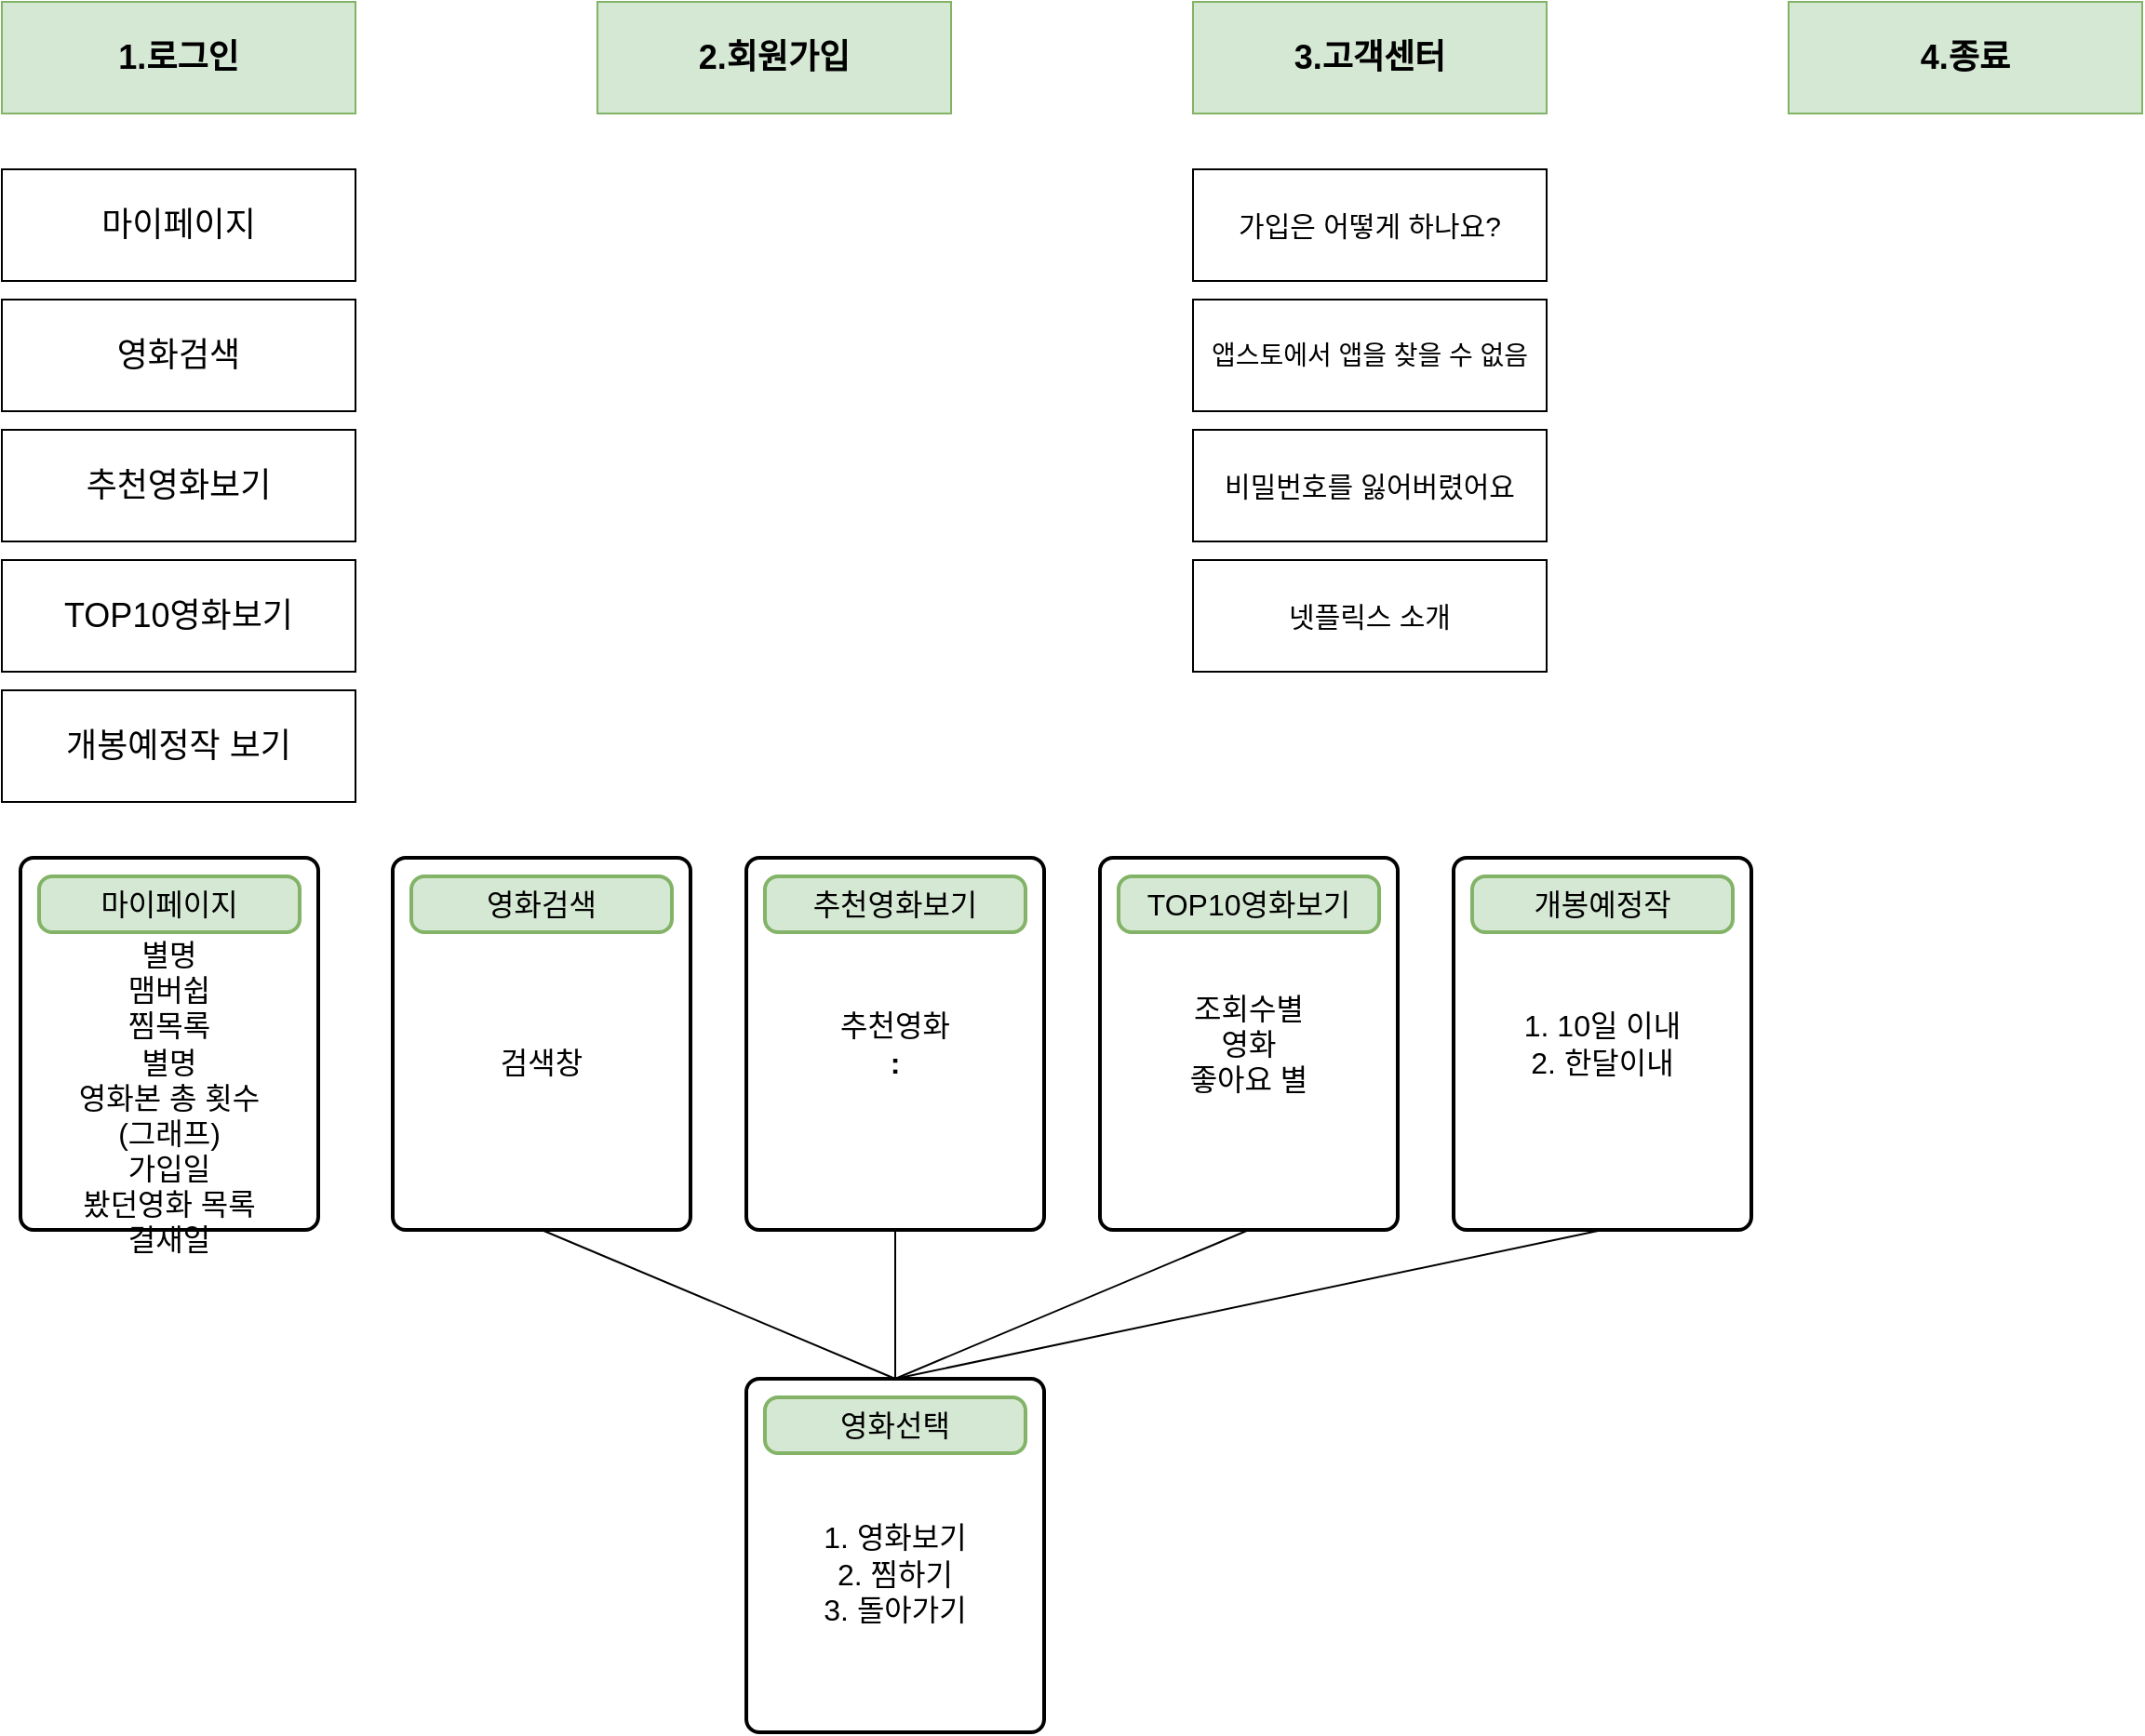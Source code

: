 <mxfile version="14.1.1" type="device"><diagram id="wsrXgRz7MckJYjcSXum9" name="Page-1"><mxGraphModel dx="2500" dy="1008" grid="1" gridSize="10" guides="1" tooltips="1" connect="1" arrows="1" fold="1" page="1" pageScale="1" pageWidth="827" pageHeight="1169" math="0" shadow="0"><root><mxCell id="0"/><mxCell id="1" parent="0"/><mxCell id="WrGwWcSzzz84UgAYUZg1-23" value="&lt;span style=&quot;text-align: left&quot;&gt;&lt;br&gt;&lt;br&gt;아이디&lt;/span&gt;&lt;br style=&quot;padding: 0px ; margin: 0px ; text-align: left&quot;&gt;&lt;span style=&quot;text-align: left&quot;&gt;별명&lt;br&gt;&lt;/span&gt;맴버쉽&lt;br style=&quot;padding: 0px ; margin: 0px ; text-align: left&quot;&gt;&lt;span style=&quot;text-align: left&quot;&gt;찜목록&lt;/span&gt;&lt;br style=&quot;padding: 0px ; margin: 0px ; text-align: left&quot;&gt;&lt;span style=&quot;text-align: left&quot;&gt;별명&lt;/span&gt;&lt;br style=&quot;padding: 0px ; margin: 0px ; text-align: left&quot;&gt;&lt;span style=&quot;text-align: left&quot;&gt;영화본 총 횟수&lt;br&gt;&lt;/span&gt;(그래프)&lt;br style=&quot;padding: 0px ; margin: 0px ; text-align: left&quot;&gt;&lt;span style=&quot;text-align: left&quot;&gt;가입일&lt;br&gt;봤던영화 목록&lt;br&gt;결재일&lt;br&gt;&lt;/span&gt;" style="rounded=1;whiteSpace=wrap;html=1;absoluteArcSize=1;arcSize=14;strokeWidth=2;fontSize=16;" vertex="1" parent="1"><mxGeometry x="-670" y="640" width="160" height="200" as="geometry"/></mxCell><mxCell id="WrGwWcSzzz84UgAYUZg1-2" value="1.로그인" style="rounded=0;whiteSpace=wrap;html=1;fontStyle=1;fontSize=18;fillColor=#d5e8d4;strokeColor=#82b366;" vertex="1" parent="1"><mxGeometry x="-680" y="180" width="190" height="60" as="geometry"/></mxCell><mxCell id="WrGwWcSzzz84UgAYUZg1-4" value="2.회원가입" style="rounded=0;whiteSpace=wrap;html=1;fontStyle=1;fontSize=18;fillColor=#d5e8d4;strokeColor=#82b366;" vertex="1" parent="1"><mxGeometry x="-360" y="180" width="190" height="60" as="geometry"/></mxCell><mxCell id="WrGwWcSzzz84UgAYUZg1-5" value="3.고객센터" style="rounded=0;whiteSpace=wrap;html=1;fontStyle=1;fontSize=18;fillColor=#d5e8d4;strokeColor=#82b366;" vertex="1" parent="1"><mxGeometry x="-40" y="180" width="190" height="60" as="geometry"/></mxCell><mxCell id="WrGwWcSzzz84UgAYUZg1-6" value="4.종료" style="rounded=0;whiteSpace=wrap;html=1;fontStyle=1;fontSize=18;fillColor=#d5e8d4;strokeColor=#82b366;" vertex="1" parent="1"><mxGeometry x="280" y="180" width="190" height="60" as="geometry"/></mxCell><mxCell id="WrGwWcSzzz84UgAYUZg1-9" value="마이페이지" style="rounded=0;whiteSpace=wrap;html=1;fontSize=18;" vertex="1" parent="1"><mxGeometry x="-680" y="270" width="190" height="60" as="geometry"/></mxCell><mxCell id="WrGwWcSzzz84UgAYUZg1-10" value="영화검색" style="rounded=0;whiteSpace=wrap;html=1;fontSize=18;" vertex="1" parent="1"><mxGeometry x="-680" y="340" width="190" height="60" as="geometry"/></mxCell><mxCell id="WrGwWcSzzz84UgAYUZg1-11" value="추천영화보기" style="rounded=0;whiteSpace=wrap;html=1;fontSize=18;" vertex="1" parent="1"><mxGeometry x="-680" y="410" width="190" height="60" as="geometry"/></mxCell><mxCell id="WrGwWcSzzz84UgAYUZg1-12" value="TOP10영화보기" style="rounded=0;whiteSpace=wrap;html=1;fontSize=18;" vertex="1" parent="1"><mxGeometry x="-680" y="480" width="190" height="60" as="geometry"/></mxCell><mxCell id="WrGwWcSzzz84UgAYUZg1-13" value="개봉예정작 보기" style="rounded=0;whiteSpace=wrap;html=1;fontSize=18;" vertex="1" parent="1"><mxGeometry x="-680" y="550" width="190" height="60" as="geometry"/></mxCell><mxCell id="WrGwWcSzzz84UgAYUZg1-14" value="가입은 어떻게 하나요?" style="rounded=0;whiteSpace=wrap;html=1;fontSize=15;" vertex="1" parent="1"><mxGeometry x="-40" y="270" width="190" height="60" as="geometry"/></mxCell><mxCell id="WrGwWcSzzz84UgAYUZg1-15" value="앱스토에서 앱을 찾을 수 없음" style="rounded=0;whiteSpace=wrap;html=1;fontSize=14;" vertex="1" parent="1"><mxGeometry x="-40" y="340" width="190" height="60" as="geometry"/></mxCell><mxCell id="WrGwWcSzzz84UgAYUZg1-16" value="비밀번호를 잃어버렸어요" style="rounded=0;whiteSpace=wrap;html=1;fontSize=15;" vertex="1" parent="1"><mxGeometry x="-40" y="410" width="190" height="60" as="geometry"/></mxCell><mxCell id="WrGwWcSzzz84UgAYUZg1-17" value="넷플릭스 소개" style="rounded=0;whiteSpace=wrap;html=1;fontSize=15;" vertex="1" parent="1"><mxGeometry x="-40" y="480" width="190" height="60" as="geometry"/></mxCell><mxCell id="WrGwWcSzzz84UgAYUZg1-22" value="마이페이지" style="rounded=1;whiteSpace=wrap;html=1;absoluteArcSize=1;arcSize=14;strokeWidth=2;fontSize=16;fillColor=#d5e8d4;strokeColor=#82b366;" vertex="1" parent="1"><mxGeometry x="-660" y="650" width="140" height="30" as="geometry"/></mxCell><mxCell id="WrGwWcSzzz84UgAYUZg1-24" value="&lt;span style=&quot;text-align: left&quot;&gt;&lt;br&gt;검색창&lt;br&gt;&lt;/span&gt;" style="rounded=1;whiteSpace=wrap;html=1;absoluteArcSize=1;arcSize=14;strokeWidth=2;fontSize=16;" vertex="1" parent="1"><mxGeometry x="-470" y="640" width="160" height="200" as="geometry"/></mxCell><mxCell id="WrGwWcSzzz84UgAYUZg1-25" value="영화검색" style="rounded=1;whiteSpace=wrap;html=1;absoluteArcSize=1;arcSize=14;strokeWidth=2;fontSize=16;fillColor=#d5e8d4;strokeColor=#82b366;" vertex="1" parent="1"><mxGeometry x="-460" y="650" width="140" height="30" as="geometry"/></mxCell><mxCell id="WrGwWcSzzz84UgAYUZg1-26" value="추천영화&lt;br&gt;&lt;b&gt;:&lt;/b&gt;" style="rounded=1;whiteSpace=wrap;html=1;absoluteArcSize=1;arcSize=14;strokeWidth=2;fontSize=16;" vertex="1" parent="1"><mxGeometry x="-280" y="640" width="160" height="200" as="geometry"/></mxCell><mxCell id="WrGwWcSzzz84UgAYUZg1-27" value="추천영화보기" style="rounded=1;whiteSpace=wrap;html=1;absoluteArcSize=1;arcSize=14;strokeWidth=2;fontSize=16;fillColor=#d5e8d4;strokeColor=#82b366;" vertex="1" parent="1"><mxGeometry x="-270" y="650" width="140" height="30" as="geometry"/></mxCell><mxCell id="WrGwWcSzzz84UgAYUZg1-28" value="조회수별&lt;br&gt;영화&lt;br&gt;좋아요 별" style="rounded=1;whiteSpace=wrap;html=1;absoluteArcSize=1;arcSize=14;strokeWidth=2;fontSize=16;" vertex="1" parent="1"><mxGeometry x="-90" y="640" width="160" height="200" as="geometry"/></mxCell><mxCell id="WrGwWcSzzz84UgAYUZg1-29" value="TOP10영화보기" style="rounded=1;whiteSpace=wrap;html=1;absoluteArcSize=1;arcSize=14;strokeWidth=2;fontSize=16;fillColor=#d5e8d4;strokeColor=#82b366;" vertex="1" parent="1"><mxGeometry x="-80" y="650" width="140" height="30" as="geometry"/></mxCell><mxCell id="WrGwWcSzzz84UgAYUZg1-30" value="1. 10일 이내&lt;br&gt;2. 한달이내" style="rounded=1;whiteSpace=wrap;html=1;absoluteArcSize=1;arcSize=14;strokeWidth=2;fontSize=16;" vertex="1" parent="1"><mxGeometry x="100" y="640" width="160" height="200" as="geometry"/></mxCell><mxCell id="WrGwWcSzzz84UgAYUZg1-31" value="개봉예정작" style="rounded=1;whiteSpace=wrap;html=1;absoluteArcSize=1;arcSize=14;strokeWidth=2;fontSize=16;fillColor=#d5e8d4;strokeColor=#82b366;" vertex="1" parent="1"><mxGeometry x="110" y="650" width="140" height="30" as="geometry"/></mxCell><mxCell id="WrGwWcSzzz84UgAYUZg1-33" value="&lt;span style=&quot;text-align: left&quot;&gt;&lt;br&gt;1. 영화보기&lt;br&gt;2. 찜하기&lt;br&gt;3. 돌아가기&lt;br&gt;&lt;/span&gt;" style="rounded=1;whiteSpace=wrap;html=1;absoluteArcSize=1;arcSize=14;strokeWidth=2;fontSize=16;" vertex="1" parent="1"><mxGeometry x="-280" y="920" width="160" height="190" as="geometry"/></mxCell><mxCell id="WrGwWcSzzz84UgAYUZg1-36" value="" style="endArrow=none;html=1;fontSize=16;entryX=0.5;entryY=0;entryDx=0;entryDy=0;" edge="1" parent="1" target="WrGwWcSzzz84UgAYUZg1-33"><mxGeometry width="50" height="50" relative="1" as="geometry"><mxPoint x="-390" y="840" as="sourcePoint"/><mxPoint x="-340" y="790" as="targetPoint"/></mxGeometry></mxCell><mxCell id="WrGwWcSzzz84UgAYUZg1-37" value="" style="endArrow=none;html=1;fontSize=16;exitX=0.5;exitY=1;exitDx=0;exitDy=0;" edge="1" parent="1" source="WrGwWcSzzz84UgAYUZg1-26" target="WrGwWcSzzz84UgAYUZg1-33"><mxGeometry width="50" height="50" relative="1" as="geometry"><mxPoint x="-210" y="840" as="sourcePoint"/><mxPoint x="-20" y="920" as="targetPoint"/></mxGeometry></mxCell><mxCell id="WrGwWcSzzz84UgAYUZg1-38" value="" style="endArrow=none;html=1;fontSize=16;exitX=0.5;exitY=1;exitDx=0;exitDy=0;" edge="1" parent="1" source="WrGwWcSzzz84UgAYUZg1-28"><mxGeometry width="50" height="50" relative="1" as="geometry"><mxPoint x="-190" y="850" as="sourcePoint"/><mxPoint x="-200" y="920" as="targetPoint"/></mxGeometry></mxCell><mxCell id="WrGwWcSzzz84UgAYUZg1-39" value="" style="endArrow=none;html=1;fontSize=16;exitX=0.5;exitY=1;exitDx=0;exitDy=0;" edge="1" parent="1" source="WrGwWcSzzz84UgAYUZg1-30"><mxGeometry width="50" height="50" relative="1" as="geometry"><mxPoint y="850" as="sourcePoint"/><mxPoint x="-200" y="920" as="targetPoint"/></mxGeometry></mxCell><mxCell id="WrGwWcSzzz84UgAYUZg1-40" value="영화선택" style="rounded=1;whiteSpace=wrap;html=1;absoluteArcSize=1;arcSize=14;strokeWidth=2;fontSize=16;fillColor=#d5e8d4;strokeColor=#82b366;" vertex="1" parent="1"><mxGeometry x="-270" y="930" width="140" height="30" as="geometry"/></mxCell></root></mxGraphModel></diagram></mxfile>
